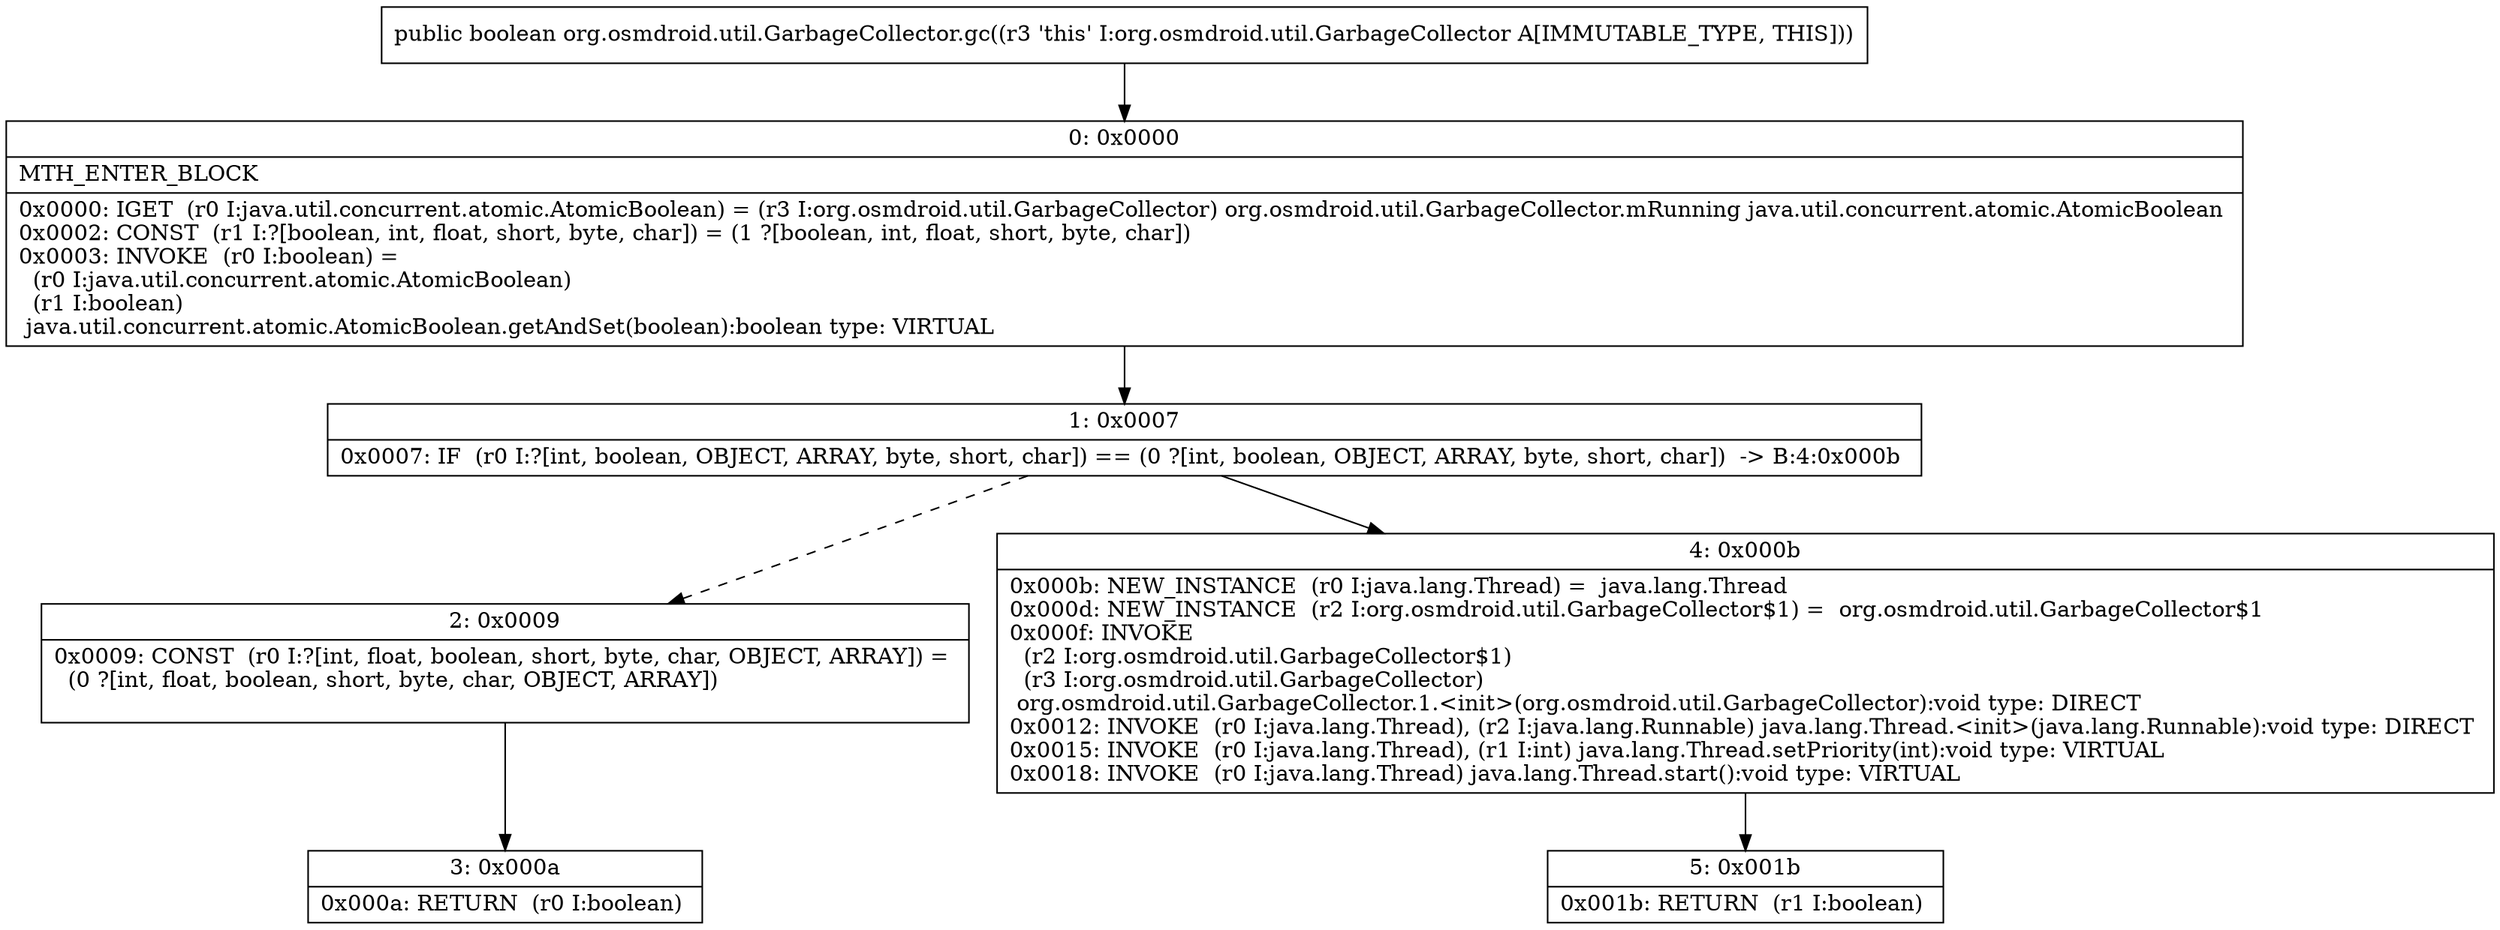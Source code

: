 digraph "CFG fororg.osmdroid.util.GarbageCollector.gc()Z" {
Node_0 [shape=record,label="{0\:\ 0x0000|MTH_ENTER_BLOCK\l|0x0000: IGET  (r0 I:java.util.concurrent.atomic.AtomicBoolean) = (r3 I:org.osmdroid.util.GarbageCollector) org.osmdroid.util.GarbageCollector.mRunning java.util.concurrent.atomic.AtomicBoolean \l0x0002: CONST  (r1 I:?[boolean, int, float, short, byte, char]) = (1 ?[boolean, int, float, short, byte, char]) \l0x0003: INVOKE  (r0 I:boolean) = \l  (r0 I:java.util.concurrent.atomic.AtomicBoolean)\l  (r1 I:boolean)\l java.util.concurrent.atomic.AtomicBoolean.getAndSet(boolean):boolean type: VIRTUAL \l}"];
Node_1 [shape=record,label="{1\:\ 0x0007|0x0007: IF  (r0 I:?[int, boolean, OBJECT, ARRAY, byte, short, char]) == (0 ?[int, boolean, OBJECT, ARRAY, byte, short, char])  \-\> B:4:0x000b \l}"];
Node_2 [shape=record,label="{2\:\ 0x0009|0x0009: CONST  (r0 I:?[int, float, boolean, short, byte, char, OBJECT, ARRAY]) = \l  (0 ?[int, float, boolean, short, byte, char, OBJECT, ARRAY])\l \l}"];
Node_3 [shape=record,label="{3\:\ 0x000a|0x000a: RETURN  (r0 I:boolean) \l}"];
Node_4 [shape=record,label="{4\:\ 0x000b|0x000b: NEW_INSTANCE  (r0 I:java.lang.Thread) =  java.lang.Thread \l0x000d: NEW_INSTANCE  (r2 I:org.osmdroid.util.GarbageCollector$1) =  org.osmdroid.util.GarbageCollector$1 \l0x000f: INVOKE  \l  (r2 I:org.osmdroid.util.GarbageCollector$1)\l  (r3 I:org.osmdroid.util.GarbageCollector)\l org.osmdroid.util.GarbageCollector.1.\<init\>(org.osmdroid.util.GarbageCollector):void type: DIRECT \l0x0012: INVOKE  (r0 I:java.lang.Thread), (r2 I:java.lang.Runnable) java.lang.Thread.\<init\>(java.lang.Runnable):void type: DIRECT \l0x0015: INVOKE  (r0 I:java.lang.Thread), (r1 I:int) java.lang.Thread.setPriority(int):void type: VIRTUAL \l0x0018: INVOKE  (r0 I:java.lang.Thread) java.lang.Thread.start():void type: VIRTUAL \l}"];
Node_5 [shape=record,label="{5\:\ 0x001b|0x001b: RETURN  (r1 I:boolean) \l}"];
MethodNode[shape=record,label="{public boolean org.osmdroid.util.GarbageCollector.gc((r3 'this' I:org.osmdroid.util.GarbageCollector A[IMMUTABLE_TYPE, THIS])) }"];
MethodNode -> Node_0;
Node_0 -> Node_1;
Node_1 -> Node_2[style=dashed];
Node_1 -> Node_4;
Node_2 -> Node_3;
Node_4 -> Node_5;
}

